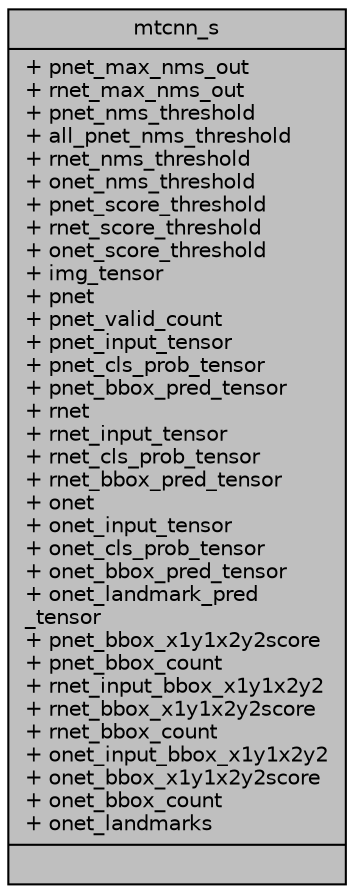 digraph "mtcnn_s"
{
 // INTERACTIVE_SVG=YES
 // LATEX_PDF_SIZE
  bgcolor="transparent";
  edge [fontname="Helvetica",fontsize="10",labelfontname="Helvetica",labelfontsize="10"];
  node [fontname="Helvetica",fontsize="10",shape=record];
  Node1 [label="{mtcnn_s\n|+ pnet_max_nms_out\l+ rnet_max_nms_out\l+ pnet_nms_threshold\l+ all_pnet_nms_threshold\l+ rnet_nms_threshold\l+ onet_nms_threshold\l+ pnet_score_threshold\l+ rnet_score_threshold\l+ onet_score_threshold\l+ img_tensor\l+ pnet\l+ pnet_valid_count\l+ pnet_input_tensor\l+ pnet_cls_prob_tensor\l+ pnet_bbox_pred_tensor\l+ rnet\l+ rnet_input_tensor\l+ rnet_cls_prob_tensor\l+ rnet_bbox_pred_tensor\l+ onet\l+ onet_input_tensor\l+ onet_cls_prob_tensor\l+ onet_bbox_pred_tensor\l+ onet_landmark_pred\l_tensor\l+ pnet_bbox_x1y1x2y2score\l+ pnet_bbox_count\l+ rnet_input_bbox_x1y1x2y2\l+ rnet_bbox_x1y1x2y2score\l+ rnet_bbox_count\l+ onet_input_bbox_x1y1x2y2\l+ onet_bbox_x1y1x2y2score\l+ onet_bbox_count\l+ onet_landmarks\l|}",height=0.2,width=0.4,color="black", fillcolor="grey75", style="filled", fontcolor="black",tooltip=" "];
}
